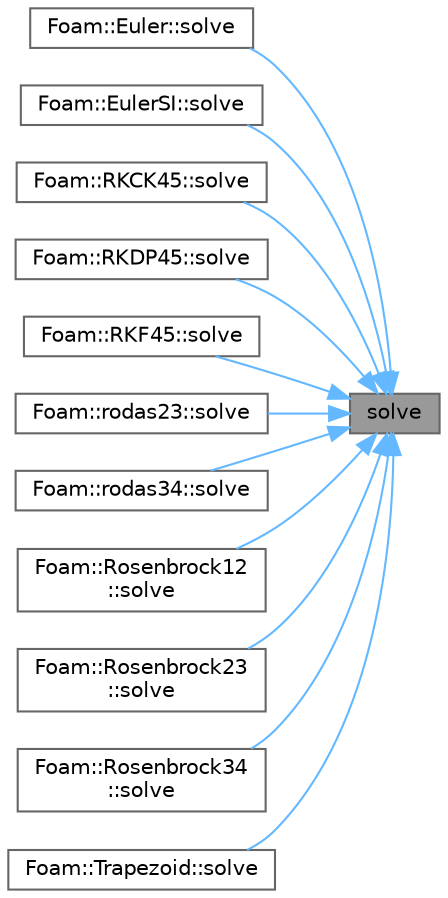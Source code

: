 digraph "solve"
{
 // LATEX_PDF_SIZE
  bgcolor="transparent";
  edge [fontname=Helvetica,fontsize=10,labelfontname=Helvetica,labelfontsize=10];
  node [fontname=Helvetica,fontsize=10,shape=box,height=0.2,width=0.4];
  rankdir="RL";
  Node1 [id="Node000001",label="solve",height=0.2,width=0.4,color="gray40", fillcolor="grey60", style="filled", fontcolor="black",tooltip=" "];
  Node1 -> Node2 [id="edge1_Node000001_Node000002",dir="back",color="steelblue1",style="solid",tooltip=" "];
  Node2 [id="Node000002",label="Foam::Euler::solve",height=0.2,width=0.4,color="grey40", fillcolor="white", style="filled",URL="$classFoam_1_1Euler.html#af8a10009f468a3db8d07f3d8d92e10cb",tooltip=" "];
  Node1 -> Node3 [id="edge2_Node000001_Node000003",dir="back",color="steelblue1",style="solid",tooltip=" "];
  Node3 [id="Node000003",label="Foam::EulerSI::solve",height=0.2,width=0.4,color="grey40", fillcolor="white", style="filled",URL="$classFoam_1_1EulerSI.html#af8a10009f468a3db8d07f3d8d92e10cb",tooltip=" "];
  Node1 -> Node4 [id="edge3_Node000001_Node000004",dir="back",color="steelblue1",style="solid",tooltip=" "];
  Node4 [id="Node000004",label="Foam::RKCK45::solve",height=0.2,width=0.4,color="grey40", fillcolor="white", style="filled",URL="$classFoam_1_1RKCK45.html#af8a10009f468a3db8d07f3d8d92e10cb",tooltip=" "];
  Node1 -> Node5 [id="edge4_Node000001_Node000005",dir="back",color="steelblue1",style="solid",tooltip=" "];
  Node5 [id="Node000005",label="Foam::RKDP45::solve",height=0.2,width=0.4,color="grey40", fillcolor="white", style="filled",URL="$classFoam_1_1RKDP45.html#af8a10009f468a3db8d07f3d8d92e10cb",tooltip=" "];
  Node1 -> Node6 [id="edge5_Node000001_Node000006",dir="back",color="steelblue1",style="solid",tooltip=" "];
  Node6 [id="Node000006",label="Foam::RKF45::solve",height=0.2,width=0.4,color="grey40", fillcolor="white", style="filled",URL="$classFoam_1_1RKF45.html#af8a10009f468a3db8d07f3d8d92e10cb",tooltip=" "];
  Node1 -> Node7 [id="edge6_Node000001_Node000007",dir="back",color="steelblue1",style="solid",tooltip=" "];
  Node7 [id="Node000007",label="Foam::rodas23::solve",height=0.2,width=0.4,color="grey40", fillcolor="white", style="filled",URL="$classFoam_1_1rodas23.html#af8a10009f468a3db8d07f3d8d92e10cb",tooltip=" "];
  Node1 -> Node8 [id="edge7_Node000001_Node000008",dir="back",color="steelblue1",style="solid",tooltip=" "];
  Node8 [id="Node000008",label="Foam::rodas34::solve",height=0.2,width=0.4,color="grey40", fillcolor="white", style="filled",URL="$classFoam_1_1rodas34.html#af8a10009f468a3db8d07f3d8d92e10cb",tooltip=" "];
  Node1 -> Node9 [id="edge8_Node000001_Node000009",dir="back",color="steelblue1",style="solid",tooltip=" "];
  Node9 [id="Node000009",label="Foam::Rosenbrock12\l::solve",height=0.2,width=0.4,color="grey40", fillcolor="white", style="filled",URL="$classFoam_1_1Rosenbrock12.html#af8a10009f468a3db8d07f3d8d92e10cb",tooltip=" "];
  Node1 -> Node10 [id="edge9_Node000001_Node000010",dir="back",color="steelblue1",style="solid",tooltip=" "];
  Node10 [id="Node000010",label="Foam::Rosenbrock23\l::solve",height=0.2,width=0.4,color="grey40", fillcolor="white", style="filled",URL="$classFoam_1_1Rosenbrock23.html#af8a10009f468a3db8d07f3d8d92e10cb",tooltip=" "];
  Node1 -> Node11 [id="edge10_Node000001_Node000011",dir="back",color="steelblue1",style="solid",tooltip=" "];
  Node11 [id="Node000011",label="Foam::Rosenbrock34\l::solve",height=0.2,width=0.4,color="grey40", fillcolor="white", style="filled",URL="$classFoam_1_1Rosenbrock34.html#af8a10009f468a3db8d07f3d8d92e10cb",tooltip=" "];
  Node1 -> Node12 [id="edge11_Node000001_Node000012",dir="back",color="steelblue1",style="solid",tooltip=" "];
  Node12 [id="Node000012",label="Foam::Trapezoid::solve",height=0.2,width=0.4,color="grey40", fillcolor="white", style="filled",URL="$classFoam_1_1Trapezoid.html#af8a10009f468a3db8d07f3d8d92e10cb",tooltip=" "];
}
